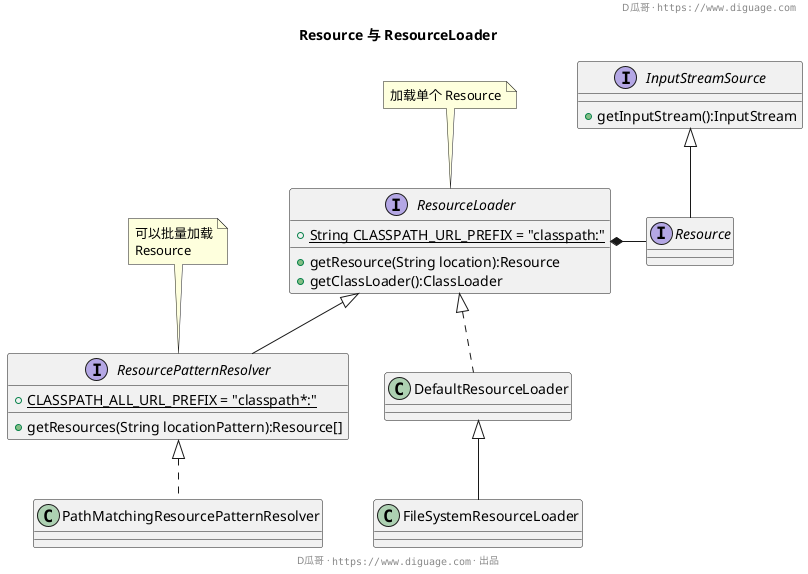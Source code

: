 @startuml
header D瓜哥 · ""https://www.diguage.com""

title **Resource 与 ResourceLoader**


interface InputStreamSource {
	+ getInputStream():InputStream
}

interface Resource extends InputStreamSource

interface ResourceLoader {
	+{static} String CLASSPATH_URL_PREFIX = "classpath:"

	+ getResource(String location):Resource
	+ getClassLoader():ClassLoader
}

note top of ResourceLoader : 加载单个 Resource

class DefaultResourceLoader implements ResourceLoader
class FileSystemResourceLoader extends DefaultResourceLoader

interface ResourcePatternResolver extends ResourceLoader {
	+{static} CLASSPATH_ALL_URL_PREFIX = "classpath*:"

	+ getResources(String locationPattern):Resource[]
}

class PathMatchingResourcePatternResolver implements ResourcePatternResolver

note top of ResourcePatternResolver : 可以批量加载\nResource

ResourceLoader *- Resource


footer D瓜哥 · ""https://www.diguage.com"" · 出品
@enduml
